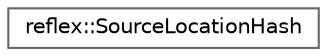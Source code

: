 digraph "Graphical Class Hierarchy"
{
 // LATEX_PDF_SIZE
  bgcolor="transparent";
  edge [fontname=Helvetica,fontsize=10,labelfontname=Helvetica,labelfontsize=10];
  node [fontname=Helvetica,fontsize=10,shape=box,height=0.2,width=0.4];
  rankdir="LR";
  Node0 [id="Node000000",label="reflex::SourceLocationHash",height=0.2,width=0.4,color="grey40", fillcolor="white", style="filled",URL="$structreflex_1_1SourceLocationHash.html",tooltip=" "];
}

